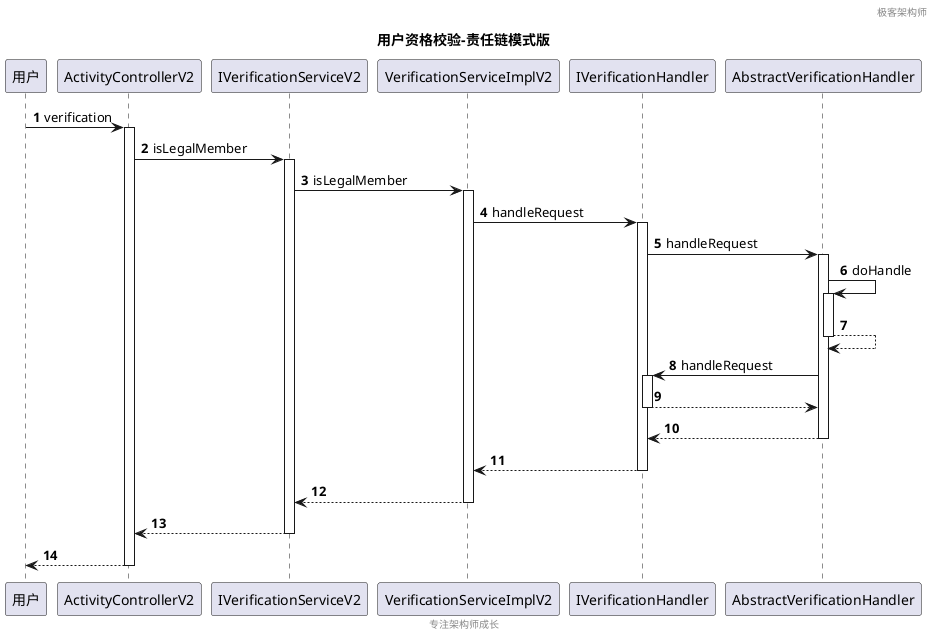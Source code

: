 @startuml
header 极客架构师
footer 专注架构师成长
title 用户资格校验-责任链模式版
autonumber
participant 用户
用户 -> ActivityControllerV2 : verification
activate ActivityControllerV2
ActivityControllerV2 -> IVerificationServiceV2 : isLegalMember
activate IVerificationServiceV2
IVerificationServiceV2 -> VerificationServiceImplV2 : isLegalMember
activate VerificationServiceImplV2
VerificationServiceImplV2 -> IVerificationHandler : handleRequest
activate IVerificationHandler
IVerificationHandler -> AbstractVerificationHandler : handleRequest
activate AbstractVerificationHandler
AbstractVerificationHandler -> AbstractVerificationHandler : doHandle
activate AbstractVerificationHandler
AbstractVerificationHandler --> AbstractVerificationHandler
deactivate AbstractVerificationHandler
AbstractVerificationHandler -> IVerificationHandler : handleRequest
activate IVerificationHandler
IVerificationHandler --> AbstractVerificationHandler
deactivate IVerificationHandler
AbstractVerificationHandler --> IVerificationHandler
deactivate AbstractVerificationHandler
IVerificationHandler --> VerificationServiceImplV2
deactivate IVerificationHandler
VerificationServiceImplV2 --> IVerificationServiceV2
deactivate VerificationServiceImplV2
IVerificationServiceV2 --> ActivityControllerV2
deactivate IVerificationServiceV2
return
@enduml